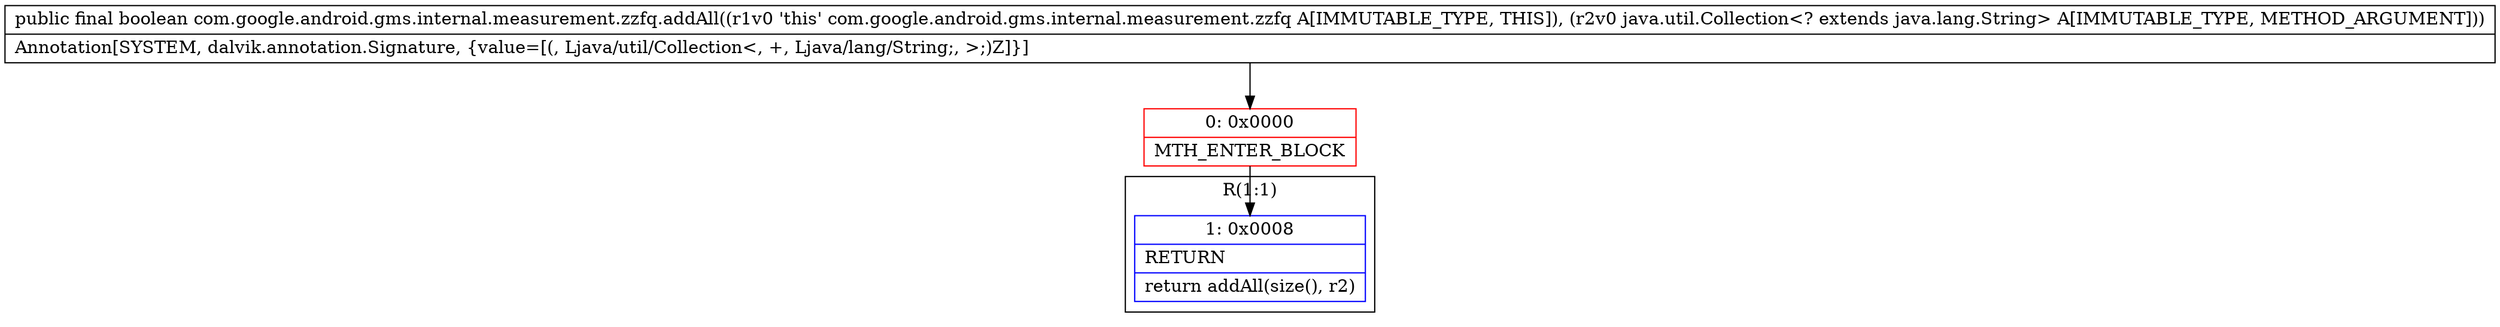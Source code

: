 digraph "CFG forcom.google.android.gms.internal.measurement.zzfq.addAll(Ljava\/util\/Collection;)Z" {
subgraph cluster_Region_678559848 {
label = "R(1:1)";
node [shape=record,color=blue];
Node_1 [shape=record,label="{1\:\ 0x0008|RETURN\l|return addAll(size(), r2)\l}"];
}
Node_0 [shape=record,color=red,label="{0\:\ 0x0000|MTH_ENTER_BLOCK\l}"];
MethodNode[shape=record,label="{public final boolean com.google.android.gms.internal.measurement.zzfq.addAll((r1v0 'this' com.google.android.gms.internal.measurement.zzfq A[IMMUTABLE_TYPE, THIS]), (r2v0 java.util.Collection\<? extends java.lang.String\> A[IMMUTABLE_TYPE, METHOD_ARGUMENT]))  | Annotation[SYSTEM, dalvik.annotation.Signature, \{value=[(, Ljava\/util\/Collection\<, +, Ljava\/lang\/String;, \>;)Z]\}]\l}"];
MethodNode -> Node_0;
Node_0 -> Node_1;
}

